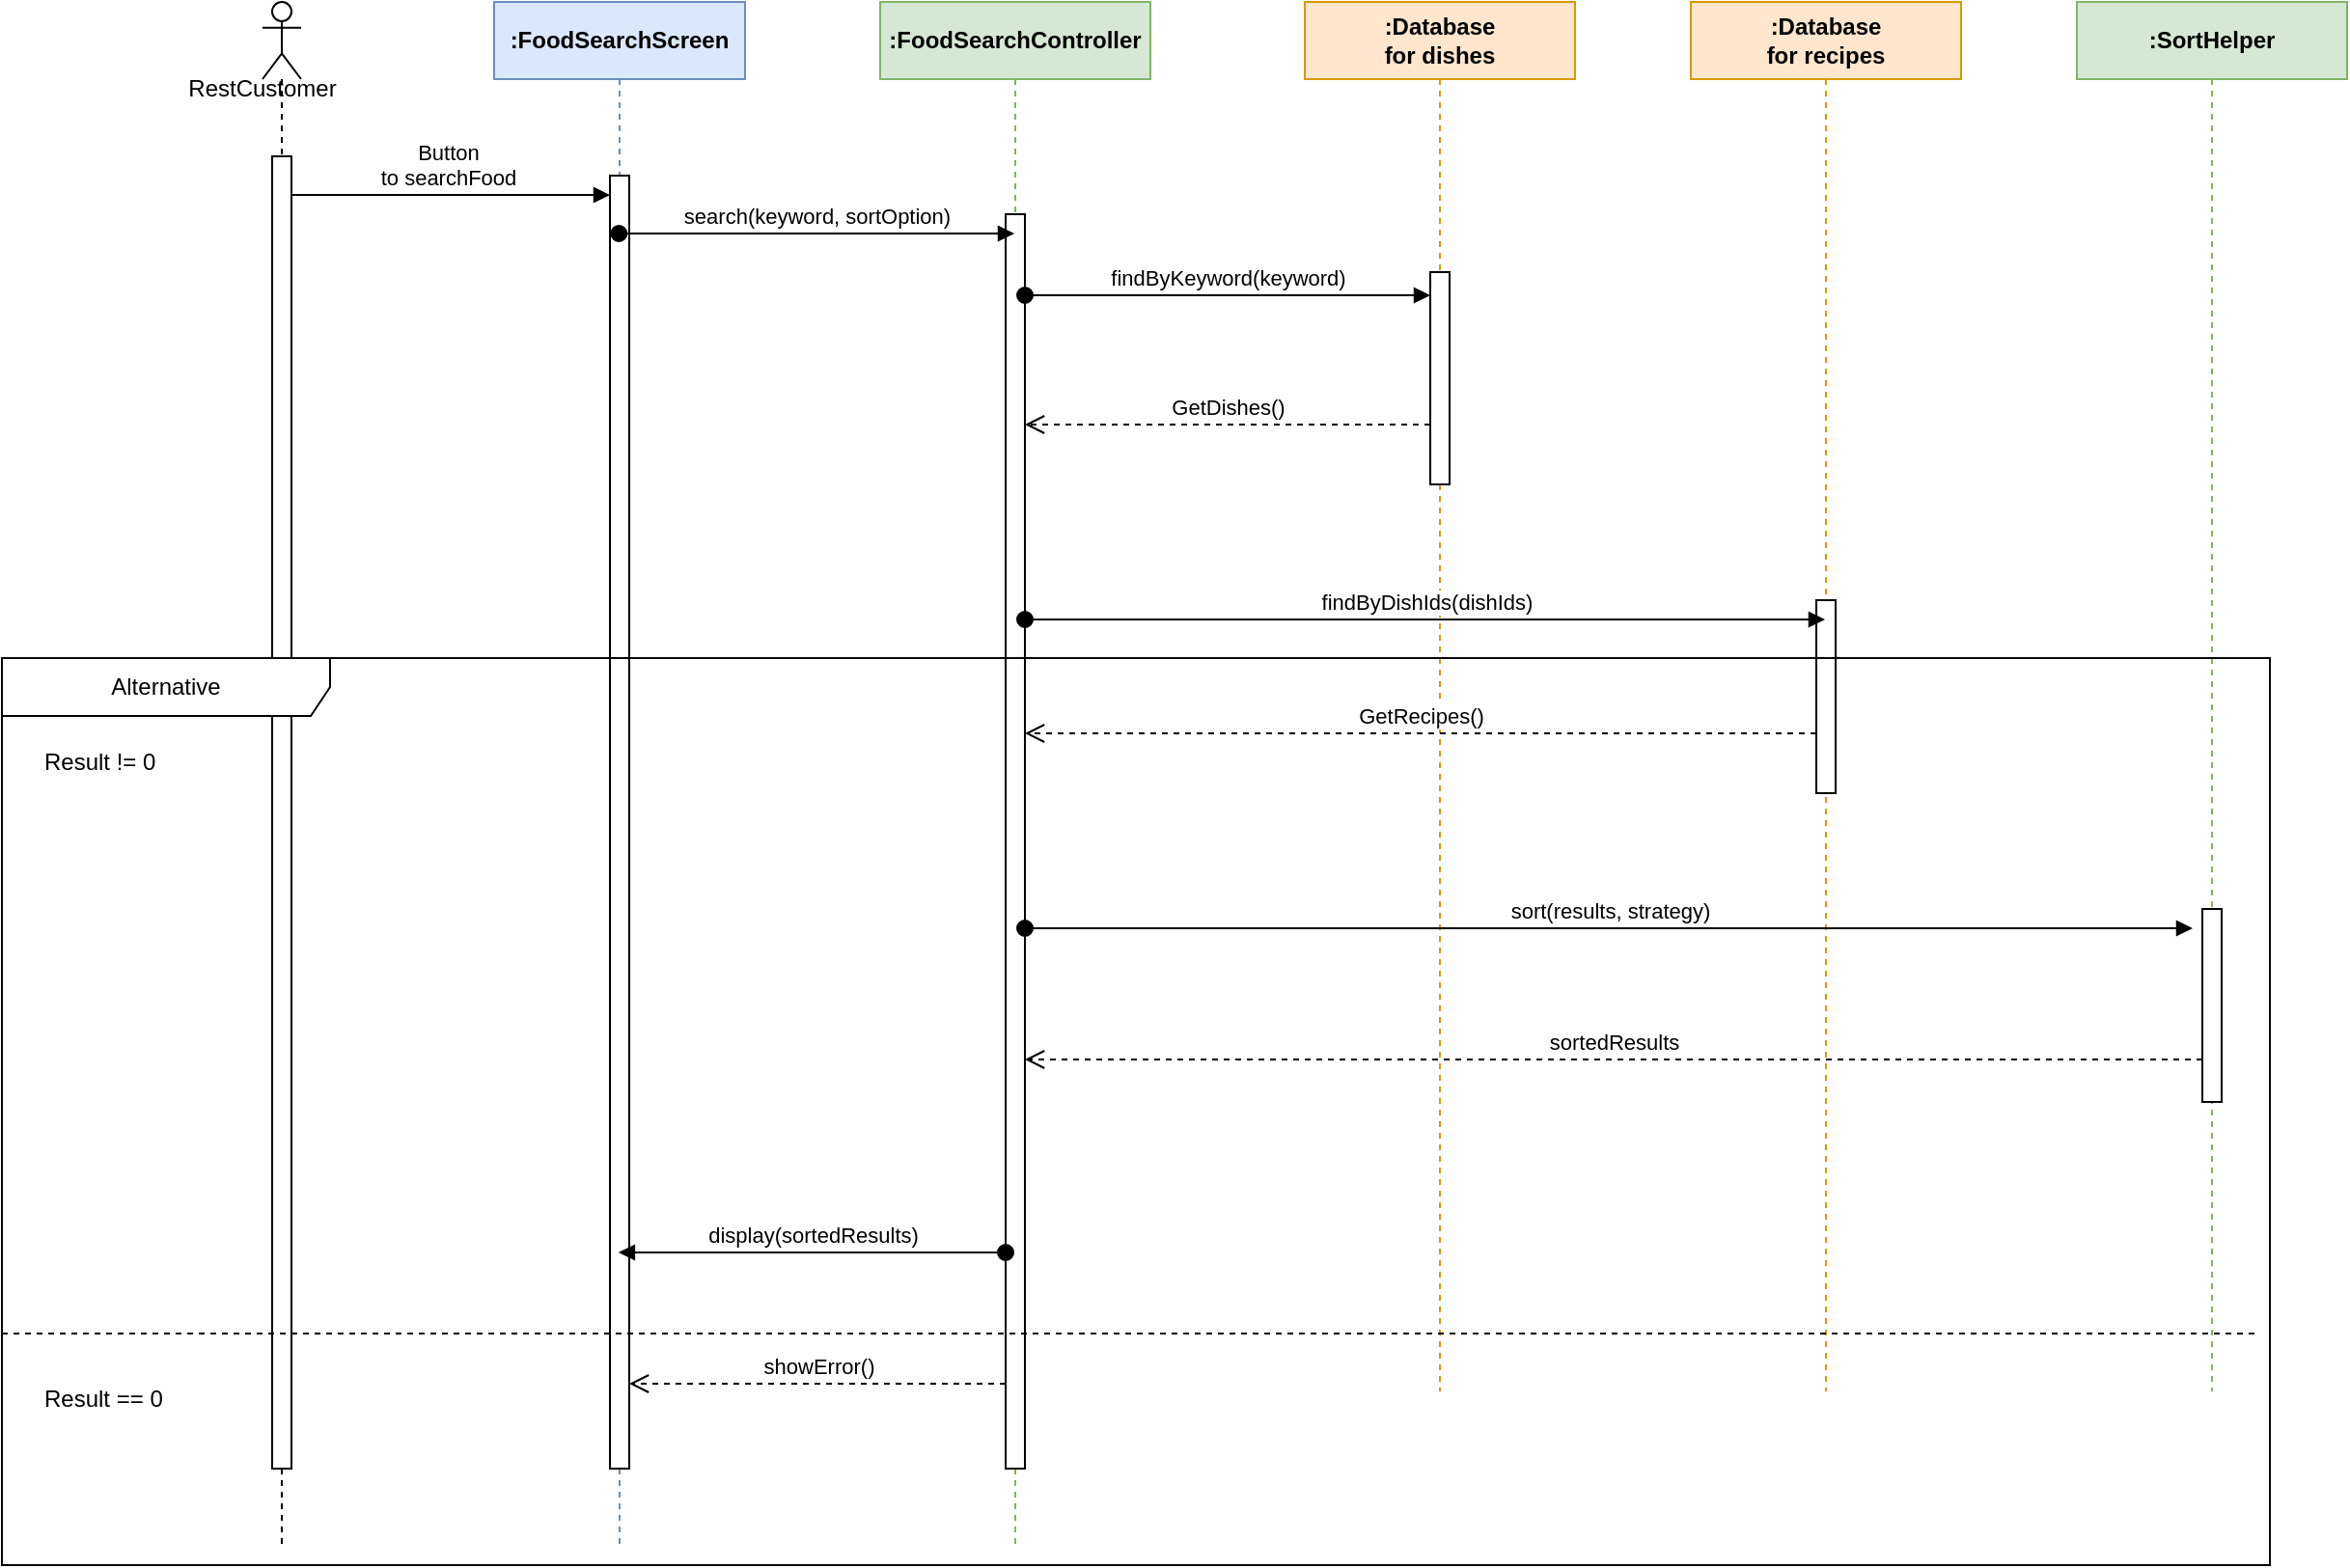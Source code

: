 <mxfile version="26.0.16">
  <diagram name="Page-1" id="DZ_Ugghn-vV0Hri6HdUS">
    <mxGraphModel dx="1574" dy="-135" grid="1" gridSize="10" guides="1" tooltips="1" connect="1" arrows="1" fold="1" page="1" pageScale="1" pageWidth="850" pageHeight="1100" math="0" shadow="0">
      <root>
        <mxCell id="0" />
        <mxCell id="1" parent="0" />
        <mxCell id="ls-YI13QxASkgD9OjI9f-1" value="&lt;strong data-end=&quot;1178&quot; data-start=&quot;1161&quot;&gt;:FoodSearchScreen&lt;/strong&gt;" style="shape=umlLifeline;perimeter=lifelinePerimeter;whiteSpace=wrap;html=1;container=1;dropTarget=0;collapsible=0;recursiveResize=0;outlineConnect=0;portConstraint=eastwest;newEdgeStyle={&quot;curved&quot;:0,&quot;rounded&quot;:0};fillColor=#dae8fc;strokeColor=#6c8ebf;" vertex="1" parent="1">
          <mxGeometry x="330" y="1120" width="130" height="800" as="geometry" />
        </mxCell>
        <mxCell id="ls-YI13QxASkgD9OjI9f-2" value="" style="html=1;points=[[0,0,0,0,5],[0,1,0,0,-5],[1,0,0,0,5],[1,1,0,0,-5]];perimeter=orthogonalPerimeter;outlineConnect=0;targetShapes=umlLifeline;portConstraint=eastwest;newEdgeStyle={&quot;curved&quot;:0,&quot;rounded&quot;:0};" vertex="1" parent="ls-YI13QxASkgD9OjI9f-1">
          <mxGeometry x="60" y="90" width="10" height="670" as="geometry" />
        </mxCell>
        <mxCell id="ls-YI13QxASkgD9OjI9f-3" value="&lt;strong data-end=&quot;1178&quot; data-start=&quot;1161&quot;&gt;:FoodSearchController&lt;/strong&gt;" style="shape=umlLifeline;perimeter=lifelinePerimeter;whiteSpace=wrap;html=1;container=1;dropTarget=0;collapsible=0;recursiveResize=0;outlineConnect=0;portConstraint=eastwest;newEdgeStyle={&quot;curved&quot;:0,&quot;rounded&quot;:0};fillColor=#d5e8d4;strokeColor=#82b366;" vertex="1" parent="1">
          <mxGeometry x="530" y="1120" width="140" height="800" as="geometry" />
        </mxCell>
        <mxCell id="ls-YI13QxASkgD9OjI9f-4" value="" style="html=1;points=[[0,0,0,0,5],[0,1,0,0,-5],[1,0,0,0,5],[1,1,0,0,-5]];perimeter=orthogonalPerimeter;outlineConnect=0;targetShapes=umlLifeline;portConstraint=eastwest;newEdgeStyle={&quot;curved&quot;:0,&quot;rounded&quot;:0};" vertex="1" parent="ls-YI13QxASkgD9OjI9f-3">
          <mxGeometry x="65" y="110" width="10" height="650" as="geometry" />
        </mxCell>
        <mxCell id="ls-YI13QxASkgD9OjI9f-5" value="&lt;strong data-end=&quot;1178&quot; data-start=&quot;1161&quot;&gt;:Database&lt;/strong&gt;&lt;div&gt;&lt;strong data-end=&quot;1178&quot; data-start=&quot;1161&quot;&gt;for dishes&lt;/strong&gt;&lt;/div&gt;" style="shape=umlLifeline;perimeter=lifelinePerimeter;whiteSpace=wrap;html=1;container=1;dropTarget=0;collapsible=0;recursiveResize=0;outlineConnect=0;portConstraint=eastwest;newEdgeStyle={&quot;curved&quot;:0,&quot;rounded&quot;:0};fillColor=#ffe6cc;strokeColor=#d79b00;" vertex="1" parent="1">
          <mxGeometry x="750" y="1120" width="140" height="720" as="geometry" />
        </mxCell>
        <mxCell id="ls-YI13QxASkgD9OjI9f-6" value="" style="html=1;points=[[0,0,0,0,5],[0,1,0,0,-5],[1,0,0,0,5],[1,1,0,0,-5]];perimeter=orthogonalPerimeter;outlineConnect=0;targetShapes=umlLifeline;portConstraint=eastwest;newEdgeStyle={&quot;curved&quot;:0,&quot;rounded&quot;:0};" vertex="1" parent="ls-YI13QxASkgD9OjI9f-5">
          <mxGeometry x="65" y="140" width="10" height="110" as="geometry" />
        </mxCell>
        <mxCell id="ls-YI13QxASkgD9OjI9f-7" value="Button&lt;br&gt;to searchFood" style="html=1;verticalAlign=bottom;startArrow=oval;startFill=1;endArrow=block;startSize=8;curved=0;rounded=0;" edge="1" parent="1">
          <mxGeometry x="0.005" width="60" relative="1" as="geometry">
            <mxPoint x="220" y="1220" as="sourcePoint" />
            <mxPoint x="390" y="1220" as="targetPoint" />
            <mxPoint as="offset" />
          </mxGeometry>
        </mxCell>
        <mxCell id="ls-YI13QxASkgD9OjI9f-8" value="search(keyword, sortOption)" style="html=1;verticalAlign=bottom;startArrow=oval;startFill=1;endArrow=block;startSize=8;curved=0;rounded=0;" edge="1" parent="1">
          <mxGeometry width="60" relative="1" as="geometry">
            <mxPoint x="394.667" y="1240" as="sourcePoint" />
            <mxPoint x="599.5" y="1240" as="targetPoint" />
          </mxGeometry>
        </mxCell>
        <mxCell id="ls-YI13QxASkgD9OjI9f-9" value="findByKeyword(keyword)" style="html=1;verticalAlign=bottom;startArrow=oval;startFill=1;endArrow=block;startSize=8;curved=0;rounded=0;" edge="1" parent="1">
          <mxGeometry width="60" relative="1" as="geometry">
            <mxPoint x="605" y="1272" as="sourcePoint" />
            <mxPoint x="815" y="1272" as="targetPoint" />
          </mxGeometry>
        </mxCell>
        <mxCell id="ls-YI13QxASkgD9OjI9f-10" value="GetDishes()" style="html=1;verticalAlign=bottom;endArrow=open;dashed=1;endSize=8;curved=0;rounded=0;" edge="1" parent="1">
          <mxGeometry relative="1" as="geometry">
            <mxPoint x="815" y="1339" as="sourcePoint" />
            <mxPoint x="605" y="1339" as="targetPoint" />
          </mxGeometry>
        </mxCell>
        <mxCell id="ls-YI13QxASkgD9OjI9f-11" value="&lt;strong data-end=&quot;1178&quot; data-start=&quot;1161&quot;&gt;:Database&lt;/strong&gt;&lt;div&gt;&lt;strong data-end=&quot;1178&quot; data-start=&quot;1161&quot;&gt;for recipes&lt;/strong&gt;&lt;/div&gt;" style="shape=umlLifeline;perimeter=lifelinePerimeter;whiteSpace=wrap;html=1;container=1;dropTarget=0;collapsible=0;recursiveResize=0;outlineConnect=0;portConstraint=eastwest;newEdgeStyle={&quot;curved&quot;:0,&quot;rounded&quot;:0};fillColor=#ffe6cc;strokeColor=#d79b00;" vertex="1" parent="1">
          <mxGeometry x="950" y="1120" width="140" height="720" as="geometry" />
        </mxCell>
        <mxCell id="ls-YI13QxASkgD9OjI9f-12" value="" style="html=1;points=[[0,0,0,0,5],[0,1,0,0,-5],[1,0,0,0,5],[1,1,0,0,-5]];perimeter=orthogonalPerimeter;outlineConnect=0;targetShapes=umlLifeline;portConstraint=eastwest;newEdgeStyle={&quot;curved&quot;:0,&quot;rounded&quot;:0};" vertex="1" parent="ls-YI13QxASkgD9OjI9f-11">
          <mxGeometry x="65" y="310" width="10" height="100" as="geometry" />
        </mxCell>
        <mxCell id="ls-YI13QxASkgD9OjI9f-13" value="findByDishIds(dishIds)" style="html=1;verticalAlign=bottom;startArrow=oval;startFill=1;endArrow=block;startSize=8;curved=0;rounded=0;" edge="1" parent="1" source="ls-YI13QxASkgD9OjI9f-4">
          <mxGeometry width="60" relative="1" as="geometry">
            <mxPoint x="610" y="1440" as="sourcePoint" />
            <mxPoint x="1019.5" y="1440" as="targetPoint" />
          </mxGeometry>
        </mxCell>
        <mxCell id="ls-YI13QxASkgD9OjI9f-14" value="GetRecipes()" style="html=1;verticalAlign=bottom;endArrow=open;dashed=1;endSize=8;curved=0;rounded=0;" edge="1" parent="1">
          <mxGeometry relative="1" as="geometry">
            <mxPoint x="1015" y="1499" as="sourcePoint" />
            <mxPoint x="605" y="1499" as="targetPoint" />
          </mxGeometry>
        </mxCell>
        <mxCell id="ls-YI13QxASkgD9OjI9f-15" value="&lt;strong data-end=&quot;1178&quot; data-start=&quot;1161&quot;&gt;:SortHelper&lt;/strong&gt;" style="shape=umlLifeline;perimeter=lifelinePerimeter;whiteSpace=wrap;html=1;container=1;dropTarget=0;collapsible=0;recursiveResize=0;outlineConnect=0;portConstraint=eastwest;newEdgeStyle={&quot;curved&quot;:0,&quot;rounded&quot;:0};fillColor=#d5e8d4;strokeColor=#82b366;" vertex="1" parent="1">
          <mxGeometry x="1150" y="1120" width="140" height="720" as="geometry" />
        </mxCell>
        <mxCell id="ls-YI13QxASkgD9OjI9f-16" value="sort(results, strategy)" style="html=1;verticalAlign=bottom;startArrow=oval;startFill=1;endArrow=block;startSize=8;curved=0;rounded=0;" edge="1" parent="1" source="ls-YI13QxASkgD9OjI9f-4">
          <mxGeometry width="60" relative="1" as="geometry">
            <mxPoint x="630" y="1600" as="sourcePoint" />
            <mxPoint x="1210" y="1600" as="targetPoint" />
          </mxGeometry>
        </mxCell>
        <mxCell id="ls-YI13QxASkgD9OjI9f-17" value="sortedResults" style="html=1;verticalAlign=bottom;endArrow=open;dashed=1;endSize=8;curved=0;rounded=0;" edge="1" parent="1">
          <mxGeometry x="-0.0" relative="1" as="geometry">
            <mxPoint x="1215" y="1668" as="sourcePoint" />
            <mxPoint x="605" y="1668" as="targetPoint" />
            <mxPoint as="offset" />
          </mxGeometry>
        </mxCell>
        <mxCell id="ls-YI13QxASkgD9OjI9f-18" value="display(sortedResults)" style="html=1;verticalAlign=bottom;startArrow=oval;startFill=1;endArrow=block;startSize=8;curved=0;rounded=0;" edge="1" parent="1">
          <mxGeometry width="60" relative="1" as="geometry">
            <mxPoint x="595" y="1768" as="sourcePoint" />
            <mxPoint x="394.447" y="1768" as="targetPoint" />
          </mxGeometry>
        </mxCell>
        <mxCell id="ls-YI13QxASkgD9OjI9f-19" value="" style="shape=umlLifeline;perimeter=lifelinePerimeter;whiteSpace=wrap;html=1;container=1;dropTarget=0;collapsible=0;recursiveResize=0;outlineConnect=0;portConstraint=eastwest;newEdgeStyle={&quot;curved&quot;:0,&quot;rounded&quot;:0};participant=umlActor;" vertex="1" parent="1">
          <mxGeometry x="210" y="1120" width="20" height="800" as="geometry" />
        </mxCell>
        <mxCell id="ls-YI13QxASkgD9OjI9f-20" value="" style="html=1;points=[[0,0,0,0,5],[0,1,0,0,-5],[1,0,0,0,5],[1,1,0,0,-5]];perimeter=orthogonalPerimeter;outlineConnect=0;targetShapes=umlLifeline;portConstraint=eastwest;newEdgeStyle={&quot;curved&quot;:0,&quot;rounded&quot;:0};" vertex="1" parent="ls-YI13QxASkgD9OjI9f-19">
          <mxGeometry x="5" y="80" width="10" height="680" as="geometry" />
        </mxCell>
        <mxCell id="ls-YI13QxASkgD9OjI9f-21" value="&lt;span style=&quot;text-wrap-mode: nowrap;&quot;&gt;RestCustomer&lt;/span&gt;" style="text;html=1;align=center;verticalAlign=middle;whiteSpace=wrap;rounded=0;" vertex="1" parent="1">
          <mxGeometry x="180" y="1150" width="60" height="30" as="geometry" />
        </mxCell>
        <mxCell id="ls-YI13QxASkgD9OjI9f-22" value="" style="html=1;points=[[0,0,0,0,5],[0,1,0,0,-5],[1,0,0,0,5],[1,1,0,0,-5]];perimeter=orthogonalPerimeter;outlineConnect=0;targetShapes=umlLifeline;portConstraint=eastwest;newEdgeStyle={&quot;curved&quot;:0,&quot;rounded&quot;:0};" vertex="1" parent="1">
          <mxGeometry x="1215" y="1590" width="10" height="100" as="geometry" />
        </mxCell>
        <mxCell id="ls-YI13QxASkgD9OjI9f-23" value="Alternative" style="shape=umlFrame;whiteSpace=wrap;html=1;pointerEvents=0;recursiveResize=0;container=1;collapsible=0;width=170;" vertex="1" parent="1">
          <mxGeometry x="75" y="1460" width="1175" height="470" as="geometry" />
        </mxCell>
        <mxCell id="ls-YI13QxASkgD9OjI9f-24" value="Result != 0" style="text;html=1;" vertex="1" parent="ls-YI13QxASkgD9OjI9f-23">
          <mxGeometry width="100" height="20" relative="1" as="geometry">
            <mxPoint x="20" y="40" as="offset" />
          </mxGeometry>
        </mxCell>
        <mxCell id="ls-YI13QxASkgD9OjI9f-25" value="Result == 0" style="line;strokeWidth=1;dashed=1;labelPosition=center;verticalLabelPosition=bottom;align=left;verticalAlign=top;spacingLeft=20;spacingTop=15;html=1;whiteSpace=wrap;" vertex="1" parent="ls-YI13QxASkgD9OjI9f-23">
          <mxGeometry y="345" width="1170" height="10" as="geometry" />
        </mxCell>
        <mxCell id="ls-YI13QxASkgD9OjI9f-26" value="showError()" style="html=1;verticalAlign=bottom;endArrow=open;dashed=1;endSize=8;curved=0;rounded=0;" edge="1" parent="1">
          <mxGeometry x="-0.0" relative="1" as="geometry">
            <mxPoint x="595" y="1836" as="sourcePoint" />
            <mxPoint x="400" y="1836" as="targetPoint" />
            <mxPoint as="offset" />
          </mxGeometry>
        </mxCell>
      </root>
    </mxGraphModel>
  </diagram>
</mxfile>
